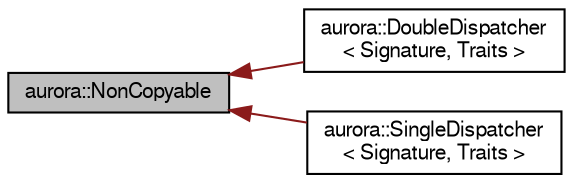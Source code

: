 digraph "aurora::NonCopyable"
{
  bgcolor="transparent";
  edge [fontname="FreeSans",fontsize="10",labelfontname="FreeSans",labelfontsize="10"];
  node [fontname="FreeSans",fontsize="10",shape=record];
  rankdir="LR";
  Node1 [label="aurora::NonCopyable",height=0.2,width=0.4,color="black", fillcolor="grey75", style="filled", fontcolor="black"];
  Node1 -> Node2 [dir="back",color="firebrick4",fontsize="10",style="solid",fontname="FreeSans"];
  Node2 [label="aurora::DoubleDispatcher\l\< Signature, Traits \>",height=0.2,width=0.4,color="black",URL="$classaurora_1_1_double_dispatcher.html",tooltip="Class that is able to perform dynamic dispatch on multiple functions with two parameters. "];
  Node1 -> Node3 [dir="back",color="firebrick4",fontsize="10",style="solid",fontname="FreeSans"];
  Node3 [label="aurora::SingleDispatcher\l\< Signature, Traits \>",height=0.2,width=0.4,color="black",URL="$classaurora_1_1_single_dispatcher.html",tooltip="Class that is able to perform dynamic dispatch on multiple functions with one parameter. "];
}
